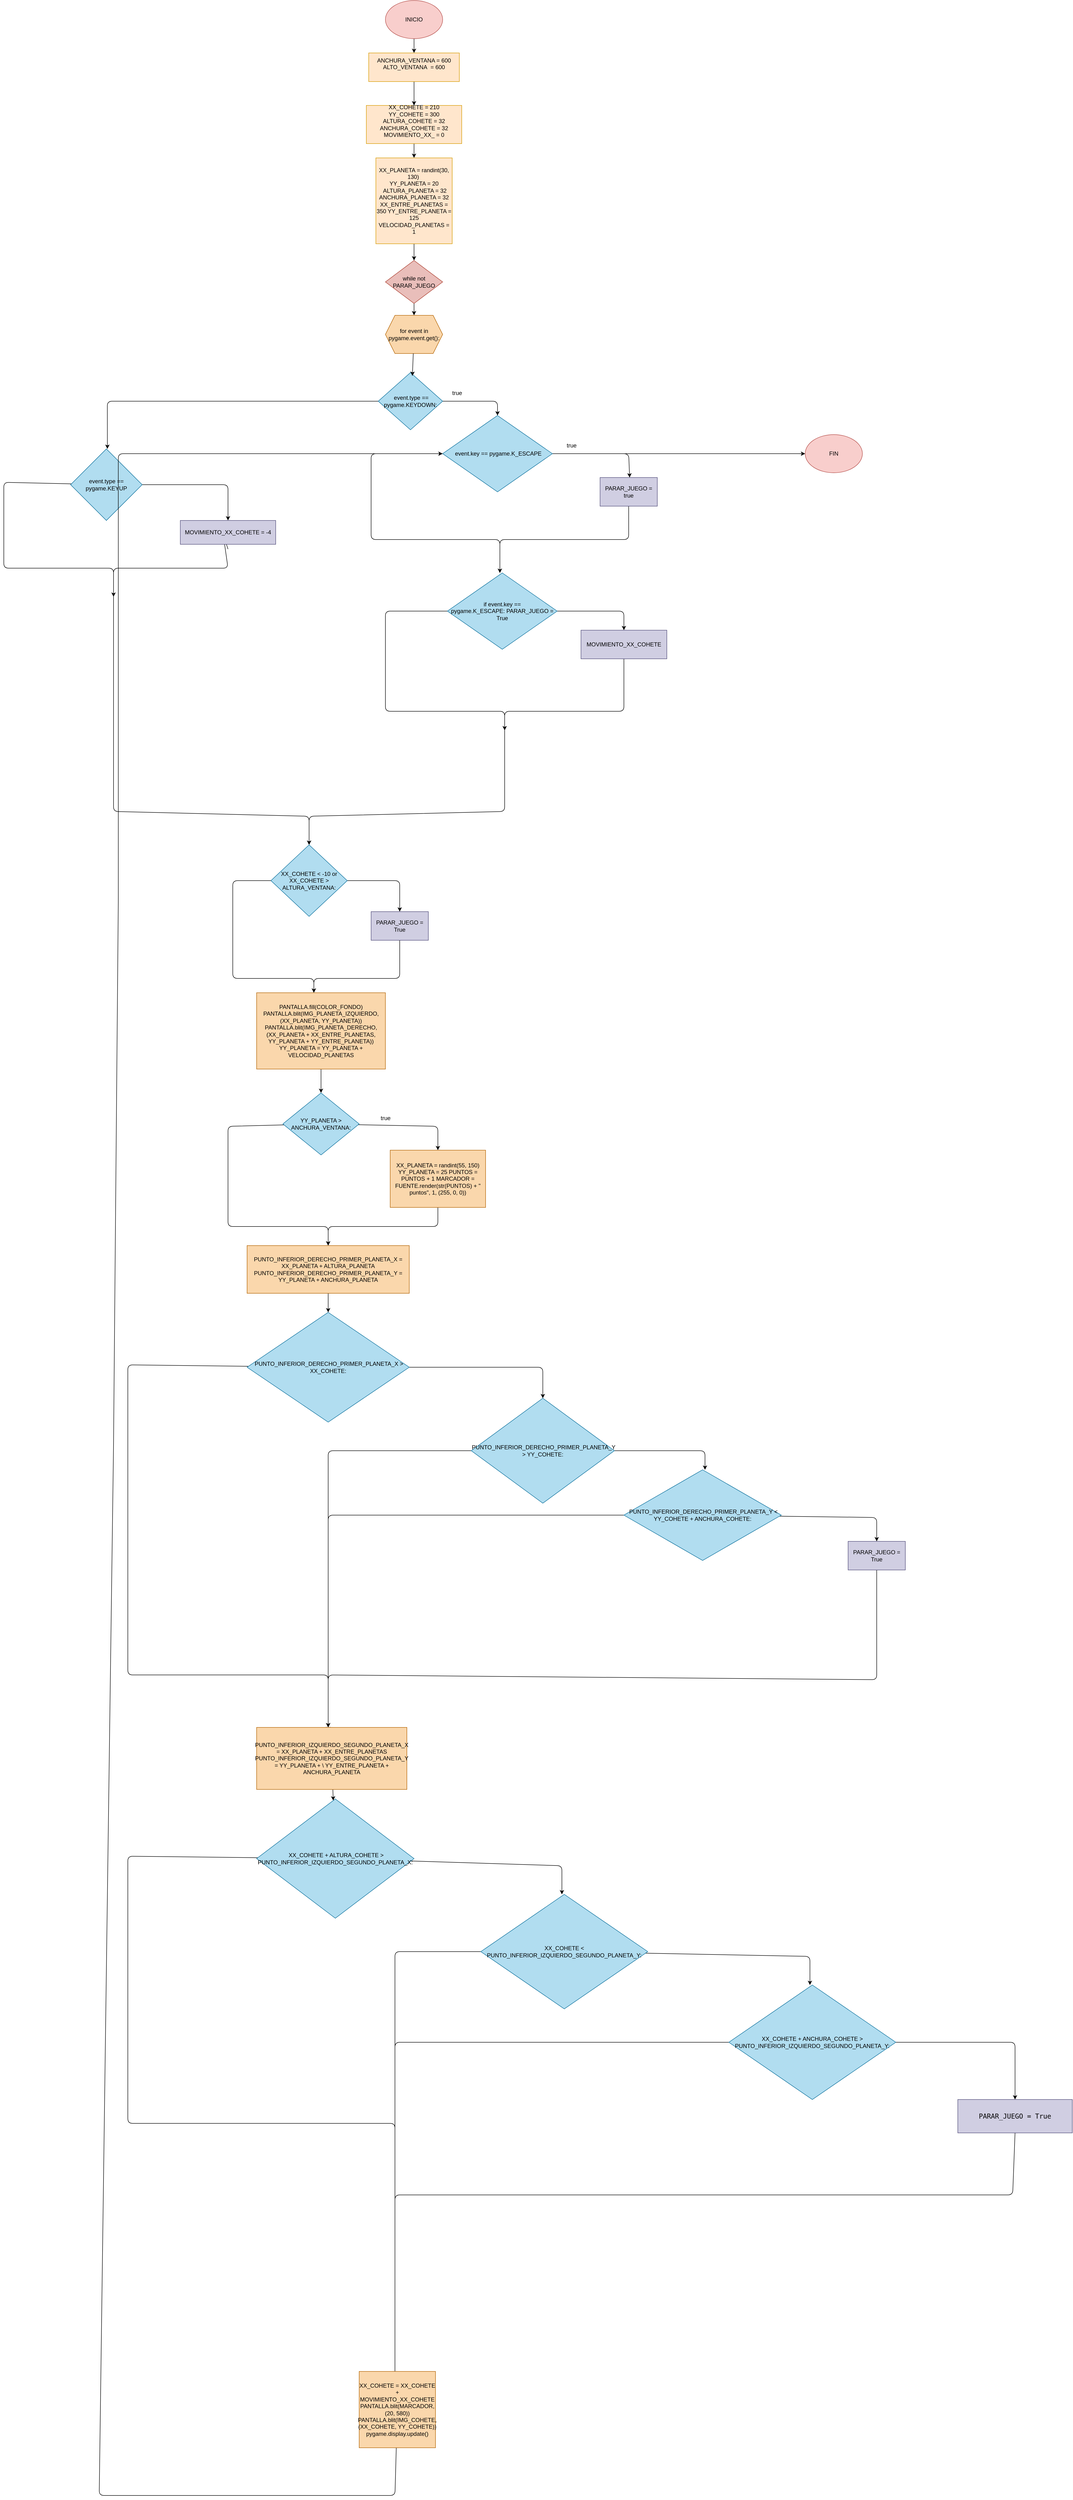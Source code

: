 <mxfile>
    <diagram id="lcEg7BpMxLv4Kq5Sm65Q" name="Página-1">
        <mxGraphModel dx="5656" dy="922" grid="1" gridSize="10" guides="1" tooltips="1" connect="1" arrows="1" fold="1" page="1" pageScale="1" pageWidth="5000" pageHeight="5000" math="0" shadow="0">
            <root>
                <mxCell id="0"/>
                <mxCell id="1" parent="0"/>
                <mxCell id="24" style="edgeStyle=none;html=1;" parent="1" source="2" edge="1">
                    <mxGeometry relative="1" as="geometry">
                        <mxPoint x="300" y="150" as="targetPoint"/>
                    </mxGeometry>
                </mxCell>
                <mxCell id="2" value="INICIO" style="ellipse;whiteSpace=wrap;html=1;fillColor=#f8cecc;strokeColor=#b85450;" parent="1" vertex="1">
                    <mxGeometry x="240" y="40" width="120" height="80" as="geometry"/>
                </mxCell>
                <mxCell id="25" style="edgeStyle=none;html=1;entryX=0.5;entryY=0;entryDx=0;entryDy=0;" parent="1" source="5" target="7" edge="1">
                    <mxGeometry relative="1" as="geometry"/>
                </mxCell>
                <mxCell id="5" value="ANCHURA_VENTANA = 600&lt;div&gt;ALTO_VENTANA&amp;nbsp; = 600&lt;/div&gt;&lt;div&gt;&lt;br&gt;&lt;/div&gt;" style="rounded=0;whiteSpace=wrap;html=1;fillColor=#ffe6cc;strokeColor=#d79b00;" parent="1" vertex="1">
                    <mxGeometry x="205" y="150" width="190" height="60" as="geometry"/>
                </mxCell>
                <mxCell id="27" style="edgeStyle=none;html=1;exitX=0.5;exitY=1;exitDx=0;exitDy=0;" parent="1" source="7" target="10" edge="1">
                    <mxGeometry relative="1" as="geometry"/>
                </mxCell>
                <mxCell id="7" value="&lt;font&gt;XX_COHETE = 210&lt;/font&gt;&lt;div&gt;&lt;font&gt;YY_COHETE = 300&lt;/font&gt;&lt;/div&gt;&lt;div&gt;&lt;font&gt;ALTURA_COHETE = 32&lt;/font&gt;&lt;/div&gt;&lt;div&gt;&lt;font&gt;ANCHURA_COHETE = 32&lt;/font&gt;&lt;/div&gt;&lt;div&gt;&lt;font&gt;MOVIMIENTO_XX_ = 0&lt;/font&gt;&lt;/div&gt;&lt;div&gt;&lt;br&gt;&lt;/div&gt;" style="rounded=0;whiteSpace=wrap;html=1;fillColor=#ffe6cc;strokeColor=#d79b00;" parent="1" vertex="1">
                    <mxGeometry x="200" y="260" width="200" height="80" as="geometry"/>
                </mxCell>
                <mxCell id="28" style="edgeStyle=none;html=1;entryX=0.5;entryY=0;entryDx=0;entryDy=0;" parent="1" source="10" target="17" edge="1">
                    <mxGeometry relative="1" as="geometry"/>
                </mxCell>
                <mxCell id="10" value="&lt;font&gt;XX_PLANETA = randint(30, 130)&amp;nbsp;&lt;/font&gt;&lt;div&gt;&lt;font&gt;YY_PLANETA = 20&lt;/font&gt;&lt;/div&gt;&lt;div&gt;&lt;span style=&quot;background-color: transparent;&quot;&gt;&lt;font&gt;&amp;nbsp;ALTURA_PLANETA = 32 ANCHURA_PLANETA = 32 XX_ENTRE_PLANETAS = 350 YY_ENTRE_PLANETA = 125 VELOCIDAD_PLANETAS = 1&lt;/font&gt;&lt;/span&gt;&lt;/div&gt;" style="whiteSpace=wrap;html=1;fillColor=#ffe6cc;strokeColor=#d79b00;" parent="1" vertex="1">
                    <mxGeometry x="220" y="370" width="160" height="180" as="geometry"/>
                </mxCell>
                <mxCell id="29" style="edgeStyle=none;html=1;" parent="1" source="17" target="19" edge="1">
                    <mxGeometry relative="1" as="geometry"/>
                </mxCell>
                <mxCell id="17" value="while not PARAR_JUEGO" style="rhombus;whiteSpace=wrap;html=1;fillColor=light-dark(#e9beba, #442724);strokeColor=#ae4132;" parent="1" vertex="1">
                    <mxGeometry x="240" y="585" width="120" height="90" as="geometry"/>
                </mxCell>
                <mxCell id="19" value="for event in pygame.event.get():" style="shape=hexagon;perimeter=hexagonPerimeter2;whiteSpace=wrap;html=1;fixedSize=1;fillColor=#fad7ac;strokeColor=#b46504;" parent="1" vertex="1">
                    <mxGeometry x="240" y="700" width="120" height="80" as="geometry"/>
                </mxCell>
                <mxCell id="35" style="edgeStyle=none;html=1;entryX=0.5;entryY=0;entryDx=0;entryDy=0;" parent="1" source="20" target="23" edge="1">
                    <mxGeometry relative="1" as="geometry">
                        <Array as="points">
                            <mxPoint x="475" y="880"/>
                        </Array>
                    </mxGeometry>
                </mxCell>
                <mxCell id="59" style="edgeStyle=none;html=1;" parent="1" source="20" edge="1">
                    <mxGeometry relative="1" as="geometry">
                        <mxPoint x="-342.857" y="980" as="targetPoint"/>
                        <Array as="points">
                            <mxPoint x="40" y="880"/>
                            <mxPoint x="-343" y="880"/>
                        </Array>
                    </mxGeometry>
                </mxCell>
                <UserObject label="&lt;p&gt;&amp;nbsp;event.type == pygame.KEYDOWN:&lt;/p&gt;&lt;p&gt;&lt;/p&gt;" link="&lt;p&gt;if event.type == pygame.KEYDOWN:&lt;/p&gt;&lt;p&gt;&lt;/p&gt;" id="20">
                    <mxCell style="rhombus;whiteSpace=wrap;html=1;fillColor=#b1ddf0;strokeColor=#10739e;" parent="1" vertex="1">
                        <mxGeometry x="225" y="820" width="135" height="120" as="geometry"/>
                    </mxCell>
                </UserObject>
                <mxCell id="37" style="edgeStyle=none;html=1;" parent="1" source="23" edge="1">
                    <mxGeometry relative="1" as="geometry">
                        <mxPoint x="752" y="1040" as="targetPoint"/>
                        <Array as="points">
                            <mxPoint x="750" y="990"/>
                        </Array>
                    </mxGeometry>
                </mxCell>
                <mxCell id="42" style="edgeStyle=none;html=1;" parent="1" source="23" edge="1">
                    <mxGeometry relative="1" as="geometry">
                        <mxPoint x="480" y="1240" as="targetPoint"/>
                        <Array as="points">
                            <mxPoint x="210" y="990"/>
                            <mxPoint x="210" y="1170"/>
                            <mxPoint x="480" y="1170"/>
                        </Array>
                    </mxGeometry>
                </mxCell>
                <mxCell id="127" style="edgeStyle=none;html=1;" parent="1" source="23" target="128" edge="1">
                    <mxGeometry relative="1" as="geometry">
                        <mxPoint x="1180" y="990" as="targetPoint"/>
                    </mxGeometry>
                </mxCell>
                <UserObject label="&lt;p&gt;&lt;font&gt;&amp;nbsp;event.key == pygame.K_ESCAPE&lt;/font&gt;&lt;/p&gt;&lt;p&gt;&lt;/p&gt;" link="&lt;p&gt;if event.type == pygame.KEYDOWN:&lt;/p&gt;&lt;p&gt;&lt;/p&gt;" id="23">
                    <mxCell style="rhombus;whiteSpace=wrap;html=1;fillColor=#b1ddf0;strokeColor=#10739e;" parent="1" vertex="1">
                        <mxGeometry x="360" y="910" width="230" height="160" as="geometry"/>
                    </mxCell>
                </UserObject>
                <mxCell id="30" style="edgeStyle=none;html=1;entryX=0.53;entryY=0.058;entryDx=0;entryDy=0;entryPerimeter=0;" parent="1" source="19" target="20" edge="1">
                    <mxGeometry relative="1" as="geometry"/>
                </mxCell>
                <mxCell id="36" value="true" style="text;html=1;align=center;verticalAlign=middle;resizable=0;points=[];autosize=1;strokeColor=none;fillColor=none;" parent="1" vertex="1">
                    <mxGeometry x="370" y="848" width="40" height="30" as="geometry"/>
                </mxCell>
                <mxCell id="56" style="edgeStyle=none;html=1;" parent="1" source="39" edge="1">
                    <mxGeometry relative="1" as="geometry">
                        <mxPoint x="490" y="1570" as="targetPoint"/>
                        <Array as="points">
                            <mxPoint x="240" y="1320"/>
                            <mxPoint x="240" y="1530"/>
                            <mxPoint x="490" y="1530"/>
                        </Array>
                    </mxGeometry>
                </mxCell>
                <mxCell id="57" style="edgeStyle=none;html=1;entryX=0.5;entryY=0;entryDx=0;entryDy=0;" parent="1" source="39" target="43" edge="1">
                    <mxGeometry relative="1" as="geometry">
                        <Array as="points">
                            <mxPoint x="740" y="1320"/>
                        </Array>
                    </mxGeometry>
                </mxCell>
                <UserObject label="&lt;p&gt;&lt;font&gt;if event.key == pygame.K_ESCAPE:&amp;nbsp;&lt;span style=&quot;background-color: transparent;&quot;&gt;PARAR_JUEGO = True&lt;/span&gt;&lt;/font&gt;&lt;/p&gt;&lt;p&gt;&lt;/p&gt;" link="&lt;p&gt;if event.type == pygame.KEYDOWN:&lt;/p&gt;&lt;p&gt;&lt;/p&gt;" id="39">
                    <mxCell style="rhombus;whiteSpace=wrap;html=1;fillColor=#b1ddf0;strokeColor=#10739e;" parent="1" vertex="1">
                        <mxGeometry x="370" y="1240" width="230" height="160" as="geometry"/>
                    </mxCell>
                </UserObject>
                <mxCell id="55" style="edgeStyle=none;html=1;" parent="1" source="40" edge="1">
                    <mxGeometry relative="1" as="geometry">
                        <mxPoint x="480" y="1240" as="targetPoint"/>
                        <Array as="points">
                            <mxPoint x="750" y="1170"/>
                            <mxPoint x="480" y="1170"/>
                        </Array>
                    </mxGeometry>
                </mxCell>
                <mxCell id="40" value="PARAR_JUEGO = true" style="rounded=0;whiteSpace=wrap;html=1;fillColor=#d0cee2;strokeColor=#56517e;" parent="1" vertex="1">
                    <mxGeometry x="690" y="1040" width="120" height="60" as="geometry"/>
                </mxCell>
                <mxCell id="41" value="true" style="text;html=1;align=center;verticalAlign=middle;resizable=0;points=[];autosize=1;strokeColor=none;fillColor=none;" parent="1" vertex="1">
                    <mxGeometry x="610" y="958" width="40" height="30" as="geometry"/>
                </mxCell>
                <mxCell id="58" style="edgeStyle=none;html=1;" parent="1" source="43" edge="1">
                    <mxGeometry relative="1" as="geometry">
                        <mxPoint x="80" y="1810" as="targetPoint"/>
                        <Array as="points">
                            <mxPoint x="740" y="1530"/>
                            <mxPoint x="490" y="1530"/>
                            <mxPoint x="490" y="1740"/>
                            <mxPoint x="80" y="1750"/>
                        </Array>
                    </mxGeometry>
                </mxCell>
                <mxCell id="43" value="MOVIMIENTO_XX_COHETE" style="rounded=0;whiteSpace=wrap;html=1;fillColor=#d0cee2;strokeColor=#56517e;" parent="1" vertex="1">
                    <mxGeometry x="650" y="1360" width="180" height="60" as="geometry"/>
                </mxCell>
                <mxCell id="63" style="edgeStyle=none;html=1;" parent="1" source="60" edge="1">
                    <mxGeometry relative="1" as="geometry">
                        <mxPoint x="-330" y="1290" as="targetPoint"/>
                        <Array as="points">
                            <mxPoint x="-560" y="1050"/>
                            <mxPoint x="-560" y="1230"/>
                            <mxPoint x="-330" y="1230"/>
                        </Array>
                    </mxGeometry>
                </mxCell>
                <mxCell id="64" style="edgeStyle=none;html=1;entryX=0.5;entryY=0;entryDx=0;entryDy=0;" parent="1" source="60" target="61" edge="1">
                    <mxGeometry relative="1" as="geometry">
                        <Array as="points">
                            <mxPoint x="-90" y="1055"/>
                        </Array>
                    </mxGeometry>
                </mxCell>
                <mxCell id="60" value="event.type == pygame.KEYUP" style="rhombus;whiteSpace=wrap;html=1;fillColor=#b1ddf0;strokeColor=#10739e;" parent="1" vertex="1">
                    <mxGeometry x="-420" y="980" width="150" height="150" as="geometry"/>
                </mxCell>
                <mxCell id="65" style="edgeStyle=none;html=1;" parent="1" edge="1">
                    <mxGeometry relative="1" as="geometry">
                        <mxPoint x="80" y="1810" as="targetPoint"/>
                        <mxPoint x="-90" y="1190" as="sourcePoint"/>
                        <Array as="points">
                            <mxPoint x="-100" y="1160"/>
                            <mxPoint x="-90" y="1230"/>
                            <mxPoint x="-330" y="1230"/>
                            <mxPoint x="-330" y="1740"/>
                            <mxPoint x="80" y="1750"/>
                        </Array>
                    </mxGeometry>
                </mxCell>
                <mxCell id="61" value="MOVIMIENTO_XX_COHETE = -4" style="rounded=0;whiteSpace=wrap;html=1;fillColor=#d0cee2;strokeColor=#56517e;" parent="1" vertex="1">
                    <mxGeometry x="-190" y="1130" width="200" height="50" as="geometry"/>
                </mxCell>
                <mxCell id="69" style="edgeStyle=none;html=1;entryX=0.5;entryY=0;entryDx=0;entryDy=0;" parent="1" source="66" target="68" edge="1">
                    <mxGeometry relative="1" as="geometry">
                        <Array as="points">
                            <mxPoint x="270" y="1885"/>
                        </Array>
                    </mxGeometry>
                </mxCell>
                <mxCell id="66" value="XX_COHETE &amp;lt; -10 or XX_COHETE &amp;gt; ALTURA_VENTANA:" style="rhombus;whiteSpace=wrap;html=1;fillColor=#b1ddf0;strokeColor=#10739e;" parent="1" vertex="1">
                    <mxGeometry y="1810" width="160" height="150" as="geometry"/>
                </mxCell>
                <mxCell id="72" style="edgeStyle=none;html=1;" parent="1" source="68" edge="1">
                    <mxGeometry relative="1" as="geometry">
                        <mxPoint x="90" y="2120" as="targetPoint"/>
                        <Array as="points">
                            <mxPoint x="270" y="2090"/>
                            <mxPoint x="90" y="2090"/>
                        </Array>
                    </mxGeometry>
                </mxCell>
                <mxCell id="68" value="PARAR_JUEGO = True" style="rounded=0;whiteSpace=wrap;html=1;fillColor=#d0cee2;strokeColor=#56517e;" parent="1" vertex="1">
                    <mxGeometry x="210" y="1950" width="120" height="60" as="geometry"/>
                </mxCell>
                <mxCell id="71" style="edgeStyle=none;html=1;" parent="1" source="66" edge="1">
                    <mxGeometry relative="1" as="geometry">
                        <mxPoint x="90" y="2120" as="targetPoint"/>
                        <mxPoint y="1885" as="sourcePoint"/>
                        <Array as="points">
                            <mxPoint x="-80" y="1885"/>
                            <mxPoint x="-80" y="2090"/>
                            <mxPoint x="90" y="2090"/>
                        </Array>
                    </mxGeometry>
                </mxCell>
                <mxCell id="74" style="edgeStyle=none;html=1;" parent="1" source="73" edge="1">
                    <mxGeometry relative="1" as="geometry">
                        <mxPoint x="105" y="2330" as="targetPoint"/>
                    </mxGeometry>
                </mxCell>
                <mxCell id="73" value="PANTALLA.fill(COLOR_FONDO) PANTALLA.blit(IMG_PLANETA_IZQUIERDO, (XX_PLANETA, YY_PLANETA)) PANTALLA.blit(IMG_PLANETA_DERECHO, (XX_PLANETA + XX_ENTRE_PLANETAS, YY_PLANETA + YY_ENTRE_PLANETA)) YY_PLANETA = YY_PLANETA + VELOCIDAD_PLANETAS" style="rounded=0;whiteSpace=wrap;html=1;fillColor=#fad7ac;strokeColor=#b46504;" parent="1" vertex="1">
                    <mxGeometry x="-30" y="2120" width="270" height="160" as="geometry"/>
                </mxCell>
                <mxCell id="79" style="edgeStyle=none;html=1;" parent="1" source="78" edge="1">
                    <mxGeometry relative="1" as="geometry">
                        <mxPoint x="350" y="2450" as="targetPoint"/>
                        <Array as="points">
                            <mxPoint x="350" y="2400"/>
                        </Array>
                    </mxGeometry>
                </mxCell>
                <mxCell id="84" style="edgeStyle=none;html=1;" parent="1" source="78" edge="1">
                    <mxGeometry relative="1" as="geometry">
                        <mxPoint x="120" y="2650" as="targetPoint"/>
                        <Array as="points">
                            <mxPoint x="-90" y="2400"/>
                            <mxPoint x="-90" y="2610"/>
                            <mxPoint x="120" y="2610"/>
                        </Array>
                    </mxGeometry>
                </mxCell>
                <mxCell id="78" value="YY_PLANETA &amp;gt; ANCHURA_VENTANA:" style="rhombus;whiteSpace=wrap;html=1;fillColor=#b1ddf0;strokeColor=#10739e;" parent="1" vertex="1">
                    <mxGeometry x="25" y="2330" width="160" height="130" as="geometry"/>
                </mxCell>
                <mxCell id="80" value="true" style="text;html=1;align=center;verticalAlign=middle;resizable=0;points=[];autosize=1;strokeColor=none;fillColor=none;" parent="1" vertex="1">
                    <mxGeometry x="220" y="2368" width="40" height="30" as="geometry"/>
                </mxCell>
                <mxCell id="85" style="edgeStyle=none;html=1;" parent="1" source="82" edge="1">
                    <mxGeometry relative="1" as="geometry">
                        <mxPoint x="120" y="2650" as="targetPoint"/>
                        <Array as="points">
                            <mxPoint x="350" y="2610"/>
                            <mxPoint x="120" y="2610"/>
                        </Array>
                    </mxGeometry>
                </mxCell>
                <mxCell id="82" value="XX_PLANETA = randint(55, 150) YY_PLANETA = 25 PUNTOS = PUNTOS + 1 MARCADOR = FUENTE.render(str(PUNTOS) + &quot; puntos&quot;, 1, (255, 0, 0))" style="rounded=0;whiteSpace=wrap;html=1;fillColor=#fad7ac;strokeColor=#b46504;" parent="1" vertex="1">
                    <mxGeometry x="250" y="2450" width="200" height="120" as="geometry"/>
                </mxCell>
                <mxCell id="88" style="edgeStyle=none;html=1;" parent="1" source="86" edge="1">
                    <mxGeometry relative="1" as="geometry">
                        <mxPoint x="120" y="2790" as="targetPoint"/>
                    </mxGeometry>
                </mxCell>
                <mxCell id="86" value="PUNTO_INFERIOR_DERECHO_PRIMER_PLANETA_X = XX_PLANETA + ALTURA_PLANETA PUNTO_INFERIOR_DERECHO_PRIMER_PLANETA_Y = YY_PLANETA + ANCHURA_PLANETA" style="rounded=0;whiteSpace=wrap;html=1;fillColor=#fad7ac;strokeColor=#b46504;" parent="1" vertex="1">
                    <mxGeometry x="-50" y="2650" width="340" height="100" as="geometry"/>
                </mxCell>
                <mxCell id="91" style="edgeStyle=none;html=1;" parent="1" source="90" edge="1">
                    <mxGeometry relative="1" as="geometry">
                        <mxPoint x="570" y="2970" as="targetPoint"/>
                        <Array as="points">
                            <mxPoint x="430" y="2905"/>
                            <mxPoint x="570" y="2905"/>
                        </Array>
                    </mxGeometry>
                </mxCell>
                <mxCell id="99" style="edgeStyle=none;html=1;" parent="1" source="90" edge="1">
                    <mxGeometry relative="1" as="geometry">
                        <mxPoint x="120" y="3668" as="targetPoint"/>
                        <Array as="points">
                            <mxPoint x="-300" y="2900"/>
                            <mxPoint x="-300" y="3550"/>
                            <mxPoint x="120" y="3550"/>
                        </Array>
                    </mxGeometry>
                </mxCell>
                <mxCell id="90" value="&amp;nbsp;PUNTO_INFERIOR_DERECHO_PRIMER_PLANETA_X &amp;gt; XX_COHETE:" style="rhombus;whiteSpace=wrap;html=1;fillColor=#b1ddf0;strokeColor=#10739e;" parent="1" vertex="1">
                    <mxGeometry x="-50" y="2790" width="340" height="230" as="geometry"/>
                </mxCell>
                <mxCell id="93" style="edgeStyle=none;html=1;" parent="1" source="92" edge="1">
                    <mxGeometry relative="1" as="geometry">
                        <mxPoint x="910" y="3120" as="targetPoint"/>
                        <Array as="points">
                            <mxPoint x="910" y="3080"/>
                        </Array>
                    </mxGeometry>
                </mxCell>
                <mxCell id="100" style="edgeStyle=none;html=1;" parent="1" source="92" edge="1">
                    <mxGeometry relative="1" as="geometry">
                        <mxPoint x="120" y="3660" as="targetPoint"/>
                        <Array as="points">
                            <mxPoint x="120" y="3080"/>
                            <mxPoint x="120" y="3570"/>
                        </Array>
                    </mxGeometry>
                </mxCell>
                <mxCell id="92" value="&amp;nbsp;PUNTO_INFERIOR_DERECHO_PRIMER_PLANETA_Y &amp;gt; YY_COHETE:" style="rhombus;whiteSpace=wrap;html=1;fillColor=#b1ddf0;strokeColor=#10739e;" parent="1" vertex="1">
                    <mxGeometry x="420" y="2970" width="300" height="220" as="geometry"/>
                </mxCell>
                <mxCell id="96" style="edgeStyle=none;html=1;" parent="1" source="95" edge="1">
                    <mxGeometry relative="1" as="geometry">
                        <mxPoint x="1270" y="3270" as="targetPoint"/>
                        <Array as="points">
                            <mxPoint x="1270" y="3220"/>
                        </Array>
                    </mxGeometry>
                </mxCell>
                <mxCell id="101" style="edgeStyle=none;html=1;" parent="1" source="95" edge="1">
                    <mxGeometry relative="1" as="geometry">
                        <mxPoint x="120" y="3660" as="targetPoint"/>
                        <Array as="points">
                            <mxPoint x="120" y="3215"/>
                        </Array>
                    </mxGeometry>
                </mxCell>
                <mxCell id="95" value="&amp;nbsp;PUNTO_INFERIOR_DERECHO_PRIMER_PLANETA_Y &amp;lt; YY_COHETE + ANCHURA_COHETE:" style="rhombus;whiteSpace=wrap;html=1;fillColor=#b1ddf0;strokeColor=#10739e;" parent="1" vertex="1">
                    <mxGeometry x="740" y="3120" width="330" height="190" as="geometry"/>
                </mxCell>
                <mxCell id="102" style="edgeStyle=none;html=1;" parent="1" source="98" edge="1">
                    <mxGeometry relative="1" as="geometry">
                        <mxPoint x="120" y="3660" as="targetPoint"/>
                        <Array as="points">
                            <mxPoint x="1270" y="3560"/>
                            <mxPoint x="120" y="3550"/>
                            <mxPoint x="120" y="3570"/>
                        </Array>
                    </mxGeometry>
                </mxCell>
                <mxCell id="98" value="PARAR_JUEGO = True" style="rounded=0;whiteSpace=wrap;html=1;fillColor=#d0cee2;strokeColor=#56517e;" parent="1" vertex="1">
                    <mxGeometry x="1210" y="3270" width="120" height="60" as="geometry"/>
                </mxCell>
                <mxCell id="105" style="edgeStyle=none;html=1;" parent="1" source="103" target="106" edge="1">
                    <mxGeometry relative="1" as="geometry">
                        <mxPoint x="127.5" y="3880" as="targetPoint"/>
                    </mxGeometry>
                </mxCell>
                <mxCell id="103" value="PUNTO_INFERIOR_IZQUIERDO_SEGUNDO_PLANETA_X = XX_PLANETA + XX_ENTRE_PLANETAS PUNTO_INFERIOR_IZQUIERDO_SEGUNDO_PLANETA_Y = YY_PLANETA + \ YY_ENTRE_PLANETA + ANCHURA_PLANETA" style="rounded=0;whiteSpace=wrap;html=1;fillColor=#fad7ac;strokeColor=#b46504;" parent="1" vertex="1">
                    <mxGeometry x="-30" y="3660" width="315" height="130" as="geometry"/>
                </mxCell>
                <mxCell id="107" style="edgeStyle=none;html=1;" parent="1" source="106" edge="1">
                    <mxGeometry relative="1" as="geometry">
                        <mxPoint x="610" y="4010" as="targetPoint"/>
                        <Array as="points">
                            <mxPoint x="610" y="3950"/>
                        </Array>
                    </mxGeometry>
                </mxCell>
                <mxCell id="116" style="edgeStyle=none;html=1;" parent="1" source="106" edge="1">
                    <mxGeometry relative="1" as="geometry">
                        <mxPoint x="260" y="5020" as="targetPoint"/>
                        <Array as="points">
                            <mxPoint x="-300" y="3930"/>
                            <mxPoint x="-300" y="4490"/>
                            <mxPoint x="260" y="4490"/>
                        </Array>
                    </mxGeometry>
                </mxCell>
                <mxCell id="106" value="&amp;nbsp;XX_COHETE + ALTURA_COHETE &amp;gt; PUNTO_INFERIOR_IZQUIERDO_SEGUNDO_PLANETA_X:" style="rhombus;whiteSpace=wrap;html=1;fillColor=#b1ddf0;strokeColor=#10739e;" parent="1" vertex="1">
                    <mxGeometry x="-30" y="3810" width="330" height="250" as="geometry"/>
                </mxCell>
                <mxCell id="109" style="edgeStyle=none;html=1;" parent="1" source="108" edge="1">
                    <mxGeometry relative="1" as="geometry">
                        <mxPoint x="1130" y="4200" as="targetPoint"/>
                        <Array as="points">
                            <mxPoint x="1130" y="4140"/>
                        </Array>
                    </mxGeometry>
                </mxCell>
                <mxCell id="118" style="edgeStyle=none;html=1;" parent="1" source="108" edge="1">
                    <mxGeometry relative="1" as="geometry">
                        <mxPoint x="260" y="5020" as="targetPoint"/>
                        <Array as="points">
                            <mxPoint x="260" y="4130"/>
                        </Array>
                    </mxGeometry>
                </mxCell>
                <mxCell id="108" value="XX_COHETE &amp;lt; PUNTO_INFERIOR_IZQUIERDO_SEGUNDO_PLANETA_Y:" style="rhombus;whiteSpace=wrap;html=1;fillColor=#b1ddf0;strokeColor=#10739e;" parent="1" vertex="1">
                    <mxGeometry x="440" y="4010" width="350" height="240" as="geometry"/>
                </mxCell>
                <mxCell id="112" style="edgeStyle=none;html=1;" parent="1" source="111" edge="1">
                    <mxGeometry relative="1" as="geometry">
                        <mxPoint x="1560" y="4440" as="targetPoint"/>
                        <Array as="points">
                            <mxPoint x="1560" y="4320"/>
                        </Array>
                    </mxGeometry>
                </mxCell>
                <mxCell id="117" style="edgeStyle=none;html=1;" parent="1" source="111" edge="1">
                    <mxGeometry relative="1" as="geometry">
                        <mxPoint x="260" y="5020" as="targetPoint"/>
                        <Array as="points">
                            <mxPoint x="260" y="4320"/>
                        </Array>
                    </mxGeometry>
                </mxCell>
                <mxCell id="111" value="XX_COHETE + ANCHURA_COHETE &amp;gt; PUNTO_INFERIOR_IZQUIERDO_SEGUNDO_PLANETA_Y:" style="rhombus;whiteSpace=wrap;html=1;fillColor=#b1ddf0;strokeColor=#10739e;" parent="1" vertex="1">
                    <mxGeometry x="960" y="4200" width="350" height="240" as="geometry"/>
                </mxCell>
                <mxCell id="115" style="edgeStyle=none;html=1;exitX=0.5;exitY=1;exitDx=0;exitDy=0;" parent="1" source="114" edge="1">
                    <mxGeometry relative="1" as="geometry">
                        <mxPoint x="260" y="5020" as="targetPoint"/>
                        <mxPoint x="1555" y="4590" as="sourcePoint"/>
                        <Array as="points">
                            <mxPoint x="1555" y="4640"/>
                            <mxPoint x="740" y="4640"/>
                            <mxPoint x="260" y="4640"/>
                        </Array>
                    </mxGeometry>
                </mxCell>
                <mxCell id="114" value="&lt;font face=&quot;Droid Sans Mono, monospace, monospace&quot; color=&quot;#000000&quot;&gt;&lt;span style=&quot;font-size: 14px; white-space: pre;&quot;&gt;PARAR_JUEGO = True&lt;/span&gt;&lt;/font&gt;" style="rounded=0;whiteSpace=wrap;html=1;fillColor=#d0cee2;strokeColor=#56517e;" parent="1" vertex="1">
                    <mxGeometry x="1440" y="4440" width="240" height="70" as="geometry"/>
                </mxCell>
                <mxCell id="129" style="edgeStyle=none;html=1;entryX=0;entryY=0.5;entryDx=0;entryDy=0;" edge="1" parent="1" source="119" target="23">
                    <mxGeometry relative="1" as="geometry">
                        <mxPoint x="-360" y="1282" as="targetPoint"/>
                        <Array as="points">
                            <mxPoint x="260" y="5270"/>
                            <mxPoint x="-360" y="5270"/>
                            <mxPoint x="-330" y="3070"/>
                            <mxPoint x="-320" y="1930"/>
                            <mxPoint x="-320" y="1320"/>
                            <mxPoint x="-320" y="990"/>
                        </Array>
                    </mxGeometry>
                </mxCell>
                <mxCell id="119" value="XX_COHETE = XX_COHETE + MOVIMIENTO_XX_COHETE PANTALLA.blit(MARCADOR, (20, 580)) PANTALLA.blit(IMG_COHETE, (XX_COHETE, YY_COHETE)) pygame.display.update()" style="whiteSpace=wrap;html=1;aspect=fixed;fillColor=#fad7ac;strokeColor=#b46504;" parent="1" vertex="1">
                    <mxGeometry x="185" y="5010" width="160" height="160" as="geometry"/>
                </mxCell>
                <mxCell id="128" value="FIN" style="ellipse;whiteSpace=wrap;html=1;fillColor=#f8cecc;strokeColor=#b85450;" parent="1" vertex="1">
                    <mxGeometry x="1120" y="950" width="120" height="80" as="geometry"/>
                </mxCell>
            </root>
        </mxGraphModel>
    </diagram>
</mxfile>